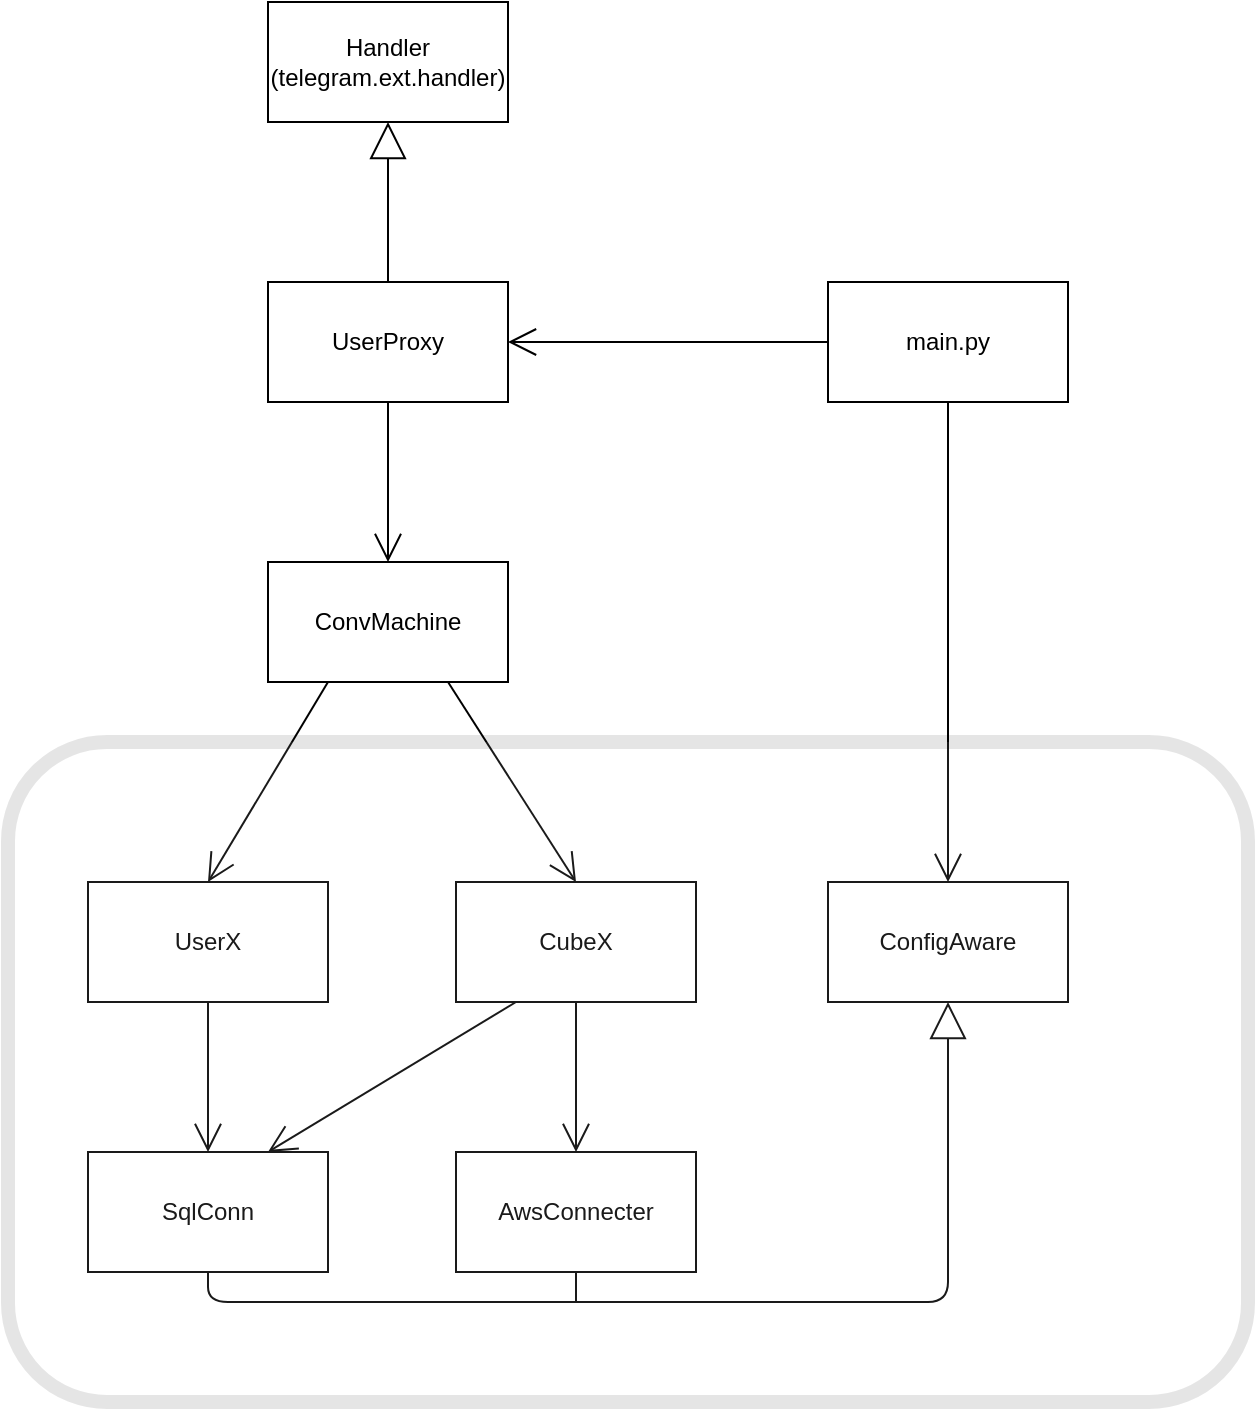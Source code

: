 <mxfile version="12.7.9" type="device"><diagram id="jVBUxWMsONlsO4jtfujj" name="Page-1"><mxGraphModel dx="1038" dy="1722" grid="1" gridSize="10" guides="1" tooltips="1" connect="1" arrows="1" fold="1" page="1" pageScale="1" pageWidth="827" pageHeight="1169" math="0" shadow="0"><root><mxCell id="0"/><mxCell id="1" parent="0"/><mxCell id="c4BL7g0Yqa4Cz6imp9OA-1" value="UserX" style="rounded=0;whiteSpace=wrap;html=1;" vertex="1" parent="1"><mxGeometry x="110" y="390" width="120" height="60" as="geometry"/></mxCell><mxCell id="c4BL7g0Yqa4Cz6imp9OA-2" value="SqlConn" style="rounded=0;whiteSpace=wrap;html=1;" vertex="1" parent="1"><mxGeometry x="110" y="525" width="120" height="60" as="geometry"/></mxCell><mxCell id="c4BL7g0Yqa4Cz6imp9OA-3" value="CubeX" style="rounded=0;whiteSpace=wrap;html=1;" vertex="1" parent="1"><mxGeometry x="294" y="390" width="120" height="60" as="geometry"/></mxCell><mxCell id="c4BL7g0Yqa4Cz6imp9OA-4" value="UserProxy" style="rounded=0;whiteSpace=wrap;html=1;" vertex="1" parent="1"><mxGeometry x="200" y="90" width="120" height="60" as="geometry"/></mxCell><mxCell id="c4BL7g0Yqa4Cz6imp9OA-5" value="ConvMachine" style="rounded=0;whiteSpace=wrap;html=1;" vertex="1" parent="1"><mxGeometry x="200" y="230" width="120" height="60" as="geometry"/></mxCell><mxCell id="c4BL7g0Yqa4Cz6imp9OA-6" value="ConfigAware" style="rounded=0;whiteSpace=wrap;html=1;" vertex="1" parent="1"><mxGeometry x="480" y="390" width="120" height="60" as="geometry"/></mxCell><mxCell id="c4BL7g0Yqa4Cz6imp9OA-7" value="&lt;div&gt;AwsConnecter&lt;/div&gt;" style="rounded=0;whiteSpace=wrap;html=1;" vertex="1" parent="1"><mxGeometry x="294" y="525" width="120" height="60" as="geometry"/></mxCell><mxCell id="c4BL7g0Yqa4Cz6imp9OA-8" value="" style="endArrow=block;endSize=16;endFill=0;html=1;entryX=0.5;entryY=1;entryDx=0;entryDy=0;exitX=0.5;exitY=1;exitDx=0;exitDy=0;" edge="1" parent="1" source="c4BL7g0Yqa4Cz6imp9OA-2" target="c4BL7g0Yqa4Cz6imp9OA-6"><mxGeometry width="160" relative="1" as="geometry"><mxPoint x="160" y="640" as="sourcePoint"/><mxPoint x="545" y="340" as="targetPoint"/><Array as="points"><mxPoint x="170" y="600"/><mxPoint x="540" y="600"/></Array></mxGeometry></mxCell><mxCell id="c4BL7g0Yqa4Cz6imp9OA-10" value="&lt;div&gt;Handler&lt;/div&gt;&lt;div&gt;(telegram.ext.handler)&lt;br&gt;&lt;/div&gt;" style="rounded=0;whiteSpace=wrap;html=1;" vertex="1" parent="1"><mxGeometry x="200" y="-50" width="120" height="60" as="geometry"/></mxCell><mxCell id="c4BL7g0Yqa4Cz6imp9OA-12" value="" style="endArrow=block;endSize=16;endFill=0;html=1;exitX=0.5;exitY=0;exitDx=0;exitDy=0;entryX=0.5;entryY=1;entryDx=0;entryDy=0;" edge="1" parent="1" source="c4BL7g0Yqa4Cz6imp9OA-4" target="c4BL7g0Yqa4Cz6imp9OA-10"><mxGeometry width="160" relative="1" as="geometry"><mxPoint x="427.5" y="140" as="sourcePoint"/><mxPoint x="482.5" y="40" as="targetPoint"/></mxGeometry></mxCell><mxCell id="c4BL7g0Yqa4Cz6imp9OA-13" value="" style="endArrow=open;endFill=1;endSize=12;html=1;exitX=0.75;exitY=1;exitDx=0;exitDy=0;entryX=0.5;entryY=0;entryDx=0;entryDy=0;" edge="1" parent="1" source="c4BL7g0Yqa4Cz6imp9OA-5" target="c4BL7g0Yqa4Cz6imp9OA-3"><mxGeometry width="160" relative="1" as="geometry"><mxPoint x="330" y="210" as="sourcePoint"/><mxPoint x="430" y="270" as="targetPoint"/></mxGeometry></mxCell><mxCell id="c4BL7g0Yqa4Cz6imp9OA-14" value="" style="endArrow=open;endFill=1;endSize=12;html=1;exitX=0.25;exitY=1;exitDx=0;exitDy=0;entryX=0.5;entryY=0;entryDx=0;entryDy=0;" edge="1" parent="1" source="c4BL7g0Yqa4Cz6imp9OA-5" target="c4BL7g0Yqa4Cz6imp9OA-1"><mxGeometry width="160" relative="1" as="geometry"><mxPoint x="364" y="400" as="sourcePoint"/><mxPoint x="130" y="230" as="targetPoint"/></mxGeometry></mxCell><mxCell id="c4BL7g0Yqa4Cz6imp9OA-15" value="" style="endArrow=open;endFill=1;endSize=12;html=1;entryX=0.5;entryY=0;entryDx=0;entryDy=0;exitX=0.5;exitY=1;exitDx=0;exitDy=0;" edge="1" parent="1" source="c4BL7g0Yqa4Cz6imp9OA-4" target="c4BL7g0Yqa4Cz6imp9OA-5"><mxGeometry width="160" relative="1" as="geometry"><mxPoint x="410" y="150" as="sourcePoint"/><mxPoint x="240" y="300" as="targetPoint"/></mxGeometry></mxCell><mxCell id="c4BL7g0Yqa4Cz6imp9OA-16" value="" style="endArrow=open;endFill=1;endSize=12;html=1;exitX=0.25;exitY=1;exitDx=0;exitDy=0;entryX=0.75;entryY=0;entryDx=0;entryDy=0;" edge="1" parent="1" source="c4BL7g0Yqa4Cz6imp9OA-3" target="c4BL7g0Yqa4Cz6imp9OA-2"><mxGeometry width="160" relative="1" as="geometry"><mxPoint x="384" y="710" as="sourcePoint"/><mxPoint x="290" y="520" as="targetPoint"/></mxGeometry></mxCell><mxCell id="c4BL7g0Yqa4Cz6imp9OA-18" value="" style="endArrow=open;endFill=1;endSize=12;html=1;entryX=0.5;entryY=0;entryDx=0;entryDy=0;exitX=0.5;exitY=1;exitDx=0;exitDy=0;" edge="1" parent="1" source="c4BL7g0Yqa4Cz6imp9OA-1" target="c4BL7g0Yqa4Cz6imp9OA-2"><mxGeometry width="160" relative="1" as="geometry"><mxPoint x="110" y="480" as="sourcePoint"/><mxPoint x="300" y="502.5" as="targetPoint"/></mxGeometry></mxCell><mxCell id="c4BL7g0Yqa4Cz6imp9OA-19" value="" style="endArrow=open;endFill=1;endSize=12;html=1;entryX=0.5;entryY=0;entryDx=0;entryDy=0;exitX=0.5;exitY=1;exitDx=0;exitDy=0;" edge="1" parent="1" source="c4BL7g0Yqa4Cz6imp9OA-3" target="c4BL7g0Yqa4Cz6imp9OA-7"><mxGeometry width="160" relative="1" as="geometry"><mxPoint x="500" y="430" as="sourcePoint"/><mxPoint x="440" y="350" as="targetPoint"/></mxGeometry></mxCell><mxCell id="c4BL7g0Yqa4Cz6imp9OA-20" value="" style="endArrow=none;html=1;entryX=0.5;entryY=1;entryDx=0;entryDy=0;" edge="1" parent="1" target="c4BL7g0Yqa4Cz6imp9OA-7"><mxGeometry width="50" height="50" relative="1" as="geometry"><mxPoint x="354" y="600" as="sourcePoint"/><mxPoint x="440" y="480" as="targetPoint"/></mxGeometry></mxCell><mxCell id="c4BL7g0Yqa4Cz6imp9OA-21" value="&lt;div&gt;main.py&lt;/div&gt;" style="rounded=0;whiteSpace=wrap;html=1;" vertex="1" parent="1"><mxGeometry x="480" y="90" width="120" height="60" as="geometry"/></mxCell><mxCell id="c4BL7g0Yqa4Cz6imp9OA-22" value="" style="endArrow=open;endFill=1;endSize=12;html=1;entryX=1;entryY=0.5;entryDx=0;entryDy=0;exitX=0;exitY=0.5;exitDx=0;exitDy=0;" edge="1" parent="1" source="c4BL7g0Yqa4Cz6imp9OA-21" target="c4BL7g0Yqa4Cz6imp9OA-4"><mxGeometry width="160" relative="1" as="geometry"><mxPoint x="270" y="160" as="sourcePoint"/><mxPoint x="270" y="240" as="targetPoint"/></mxGeometry></mxCell><mxCell id="c4BL7g0Yqa4Cz6imp9OA-23" value="" style="endArrow=open;endFill=1;endSize=12;html=1;entryX=0.5;entryY=0;entryDx=0;entryDy=0;exitX=0.5;exitY=1;exitDx=0;exitDy=0;" edge="1" parent="1" source="c4BL7g0Yqa4Cz6imp9OA-21" target="c4BL7g0Yqa4Cz6imp9OA-6"><mxGeometry width="160" relative="1" as="geometry"><mxPoint x="490" y="130" as="sourcePoint"/><mxPoint x="330" y="130" as="targetPoint"/></mxGeometry></mxCell><mxCell id="c4BL7g0Yqa4Cz6imp9OA-28" value="&lt;div&gt;main.py&lt;/div&gt;" style="rounded=0;whiteSpace=wrap;html=1;" vertex="1" parent="1"><mxGeometry x="480" y="90" width="120" height="60" as="geometry"/></mxCell><mxCell id="c4BL7g0Yqa4Cz6imp9OA-29" value="" style="rounded=1;whiteSpace=wrap;html=1;opacity=10;strokeWidth=7;" vertex="1" parent="1"><mxGeometry x="70" y="320" width="620" height="330" as="geometry"/></mxCell></root></mxGraphModel></diagram></mxfile>